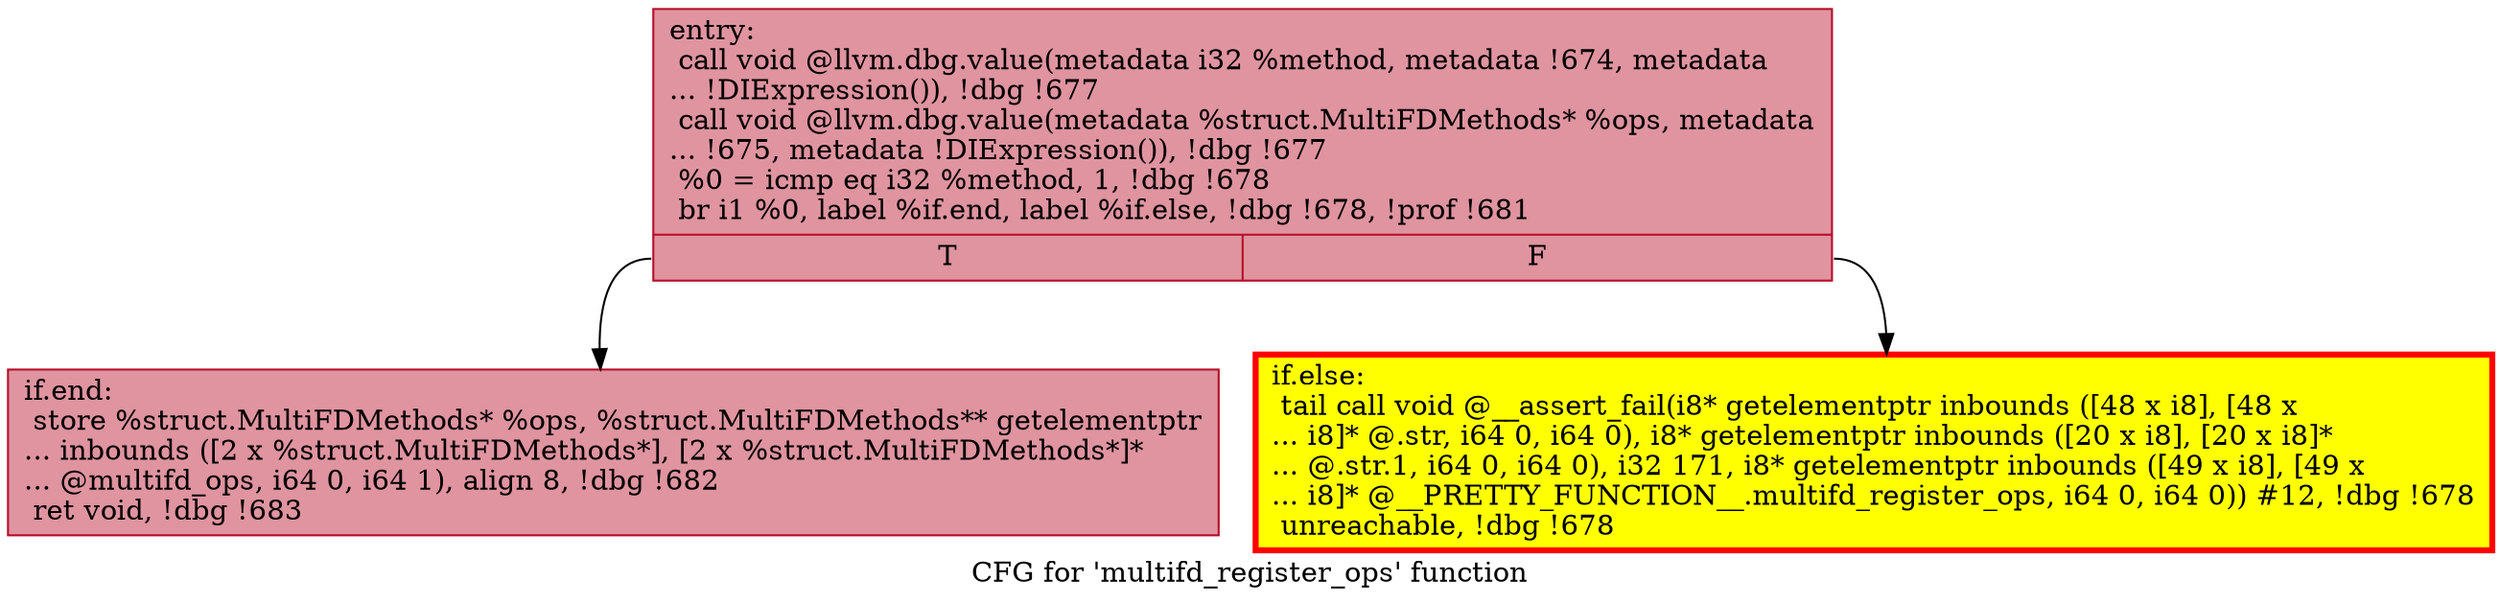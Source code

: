 digraph "CFG for 'multifd_register_ops' function" {
	label="CFG for 'multifd_register_ops' function";

	Node0x56423d49ffa0 [shape=record,color="#b70d28ff", style=filled, fillcolor="#b70d2870",label="{entry:\l  call void @llvm.dbg.value(metadata i32 %method, metadata !674, metadata\l... !DIExpression()), !dbg !677\l  call void @llvm.dbg.value(metadata %struct.MultiFDMethods* %ops, metadata\l... !675, metadata !DIExpression()), !dbg !677\l  %0 = icmp eq i32 %method, 1, !dbg !678\l  br i1 %0, label %if.end, label %if.else, !dbg !678, !prof !681\l|{<s0>T|<s1>F}}"];
	Node0x56423d49ffa0:s0 -> Node0x56423d4ca100;
	Node0x56423d49ffa0:s1 -> Node0x56423d4ca150;
	Node0x56423d4ca150 [shape=record,penwidth=3.0, style="filled", color="red", fillcolor="yellow",label="{if.else:                                          \l  tail call void @__assert_fail(i8* getelementptr inbounds ([48 x i8], [48 x\l... i8]* @.str, i64 0, i64 0), i8* getelementptr inbounds ([20 x i8], [20 x i8]*\l... @.str.1, i64 0, i64 0), i32 171, i8* getelementptr inbounds ([49 x i8], [49 x\l... i8]* @__PRETTY_FUNCTION__.multifd_register_ops, i64 0, i64 0)) #12, !dbg !678\l  unreachable, !dbg !678\l}"];
	Node0x56423d4ca100 [shape=record,color="#b70d28ff", style=filled, fillcolor="#b70d2870",label="{if.end:                                           \l  store %struct.MultiFDMethods* %ops, %struct.MultiFDMethods** getelementptr\l... inbounds ([2 x %struct.MultiFDMethods*], [2 x %struct.MultiFDMethods*]*\l... @multifd_ops, i64 0, i64 1), align 8, !dbg !682\l  ret void, !dbg !683\l}"];
}

